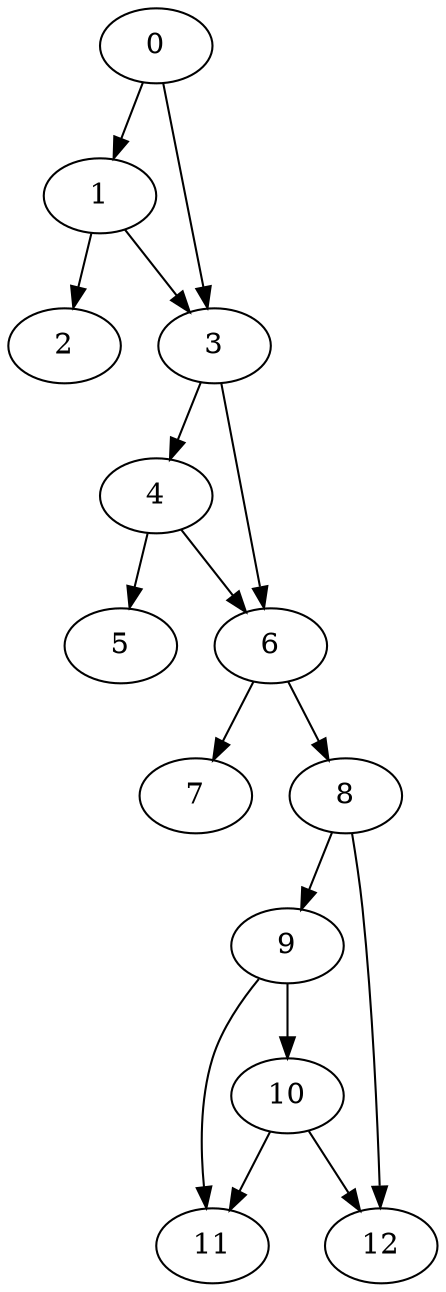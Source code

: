 digraph {
	0
	1
	2
	3
	4
	5
	6
	7
	8
	9
	10
	11
	12
	1 -> 2
	0 -> 3
	1 -> 3
	3 -> 6
	4 -> 6
	8 -> 9
	9 -> 11
	10 -> 11
	8 -> 12
	10 -> 12
	3 -> 4
	4 -> 5
	6 -> 7
	6 -> 8
	9 -> 10
	0 -> 1
}
